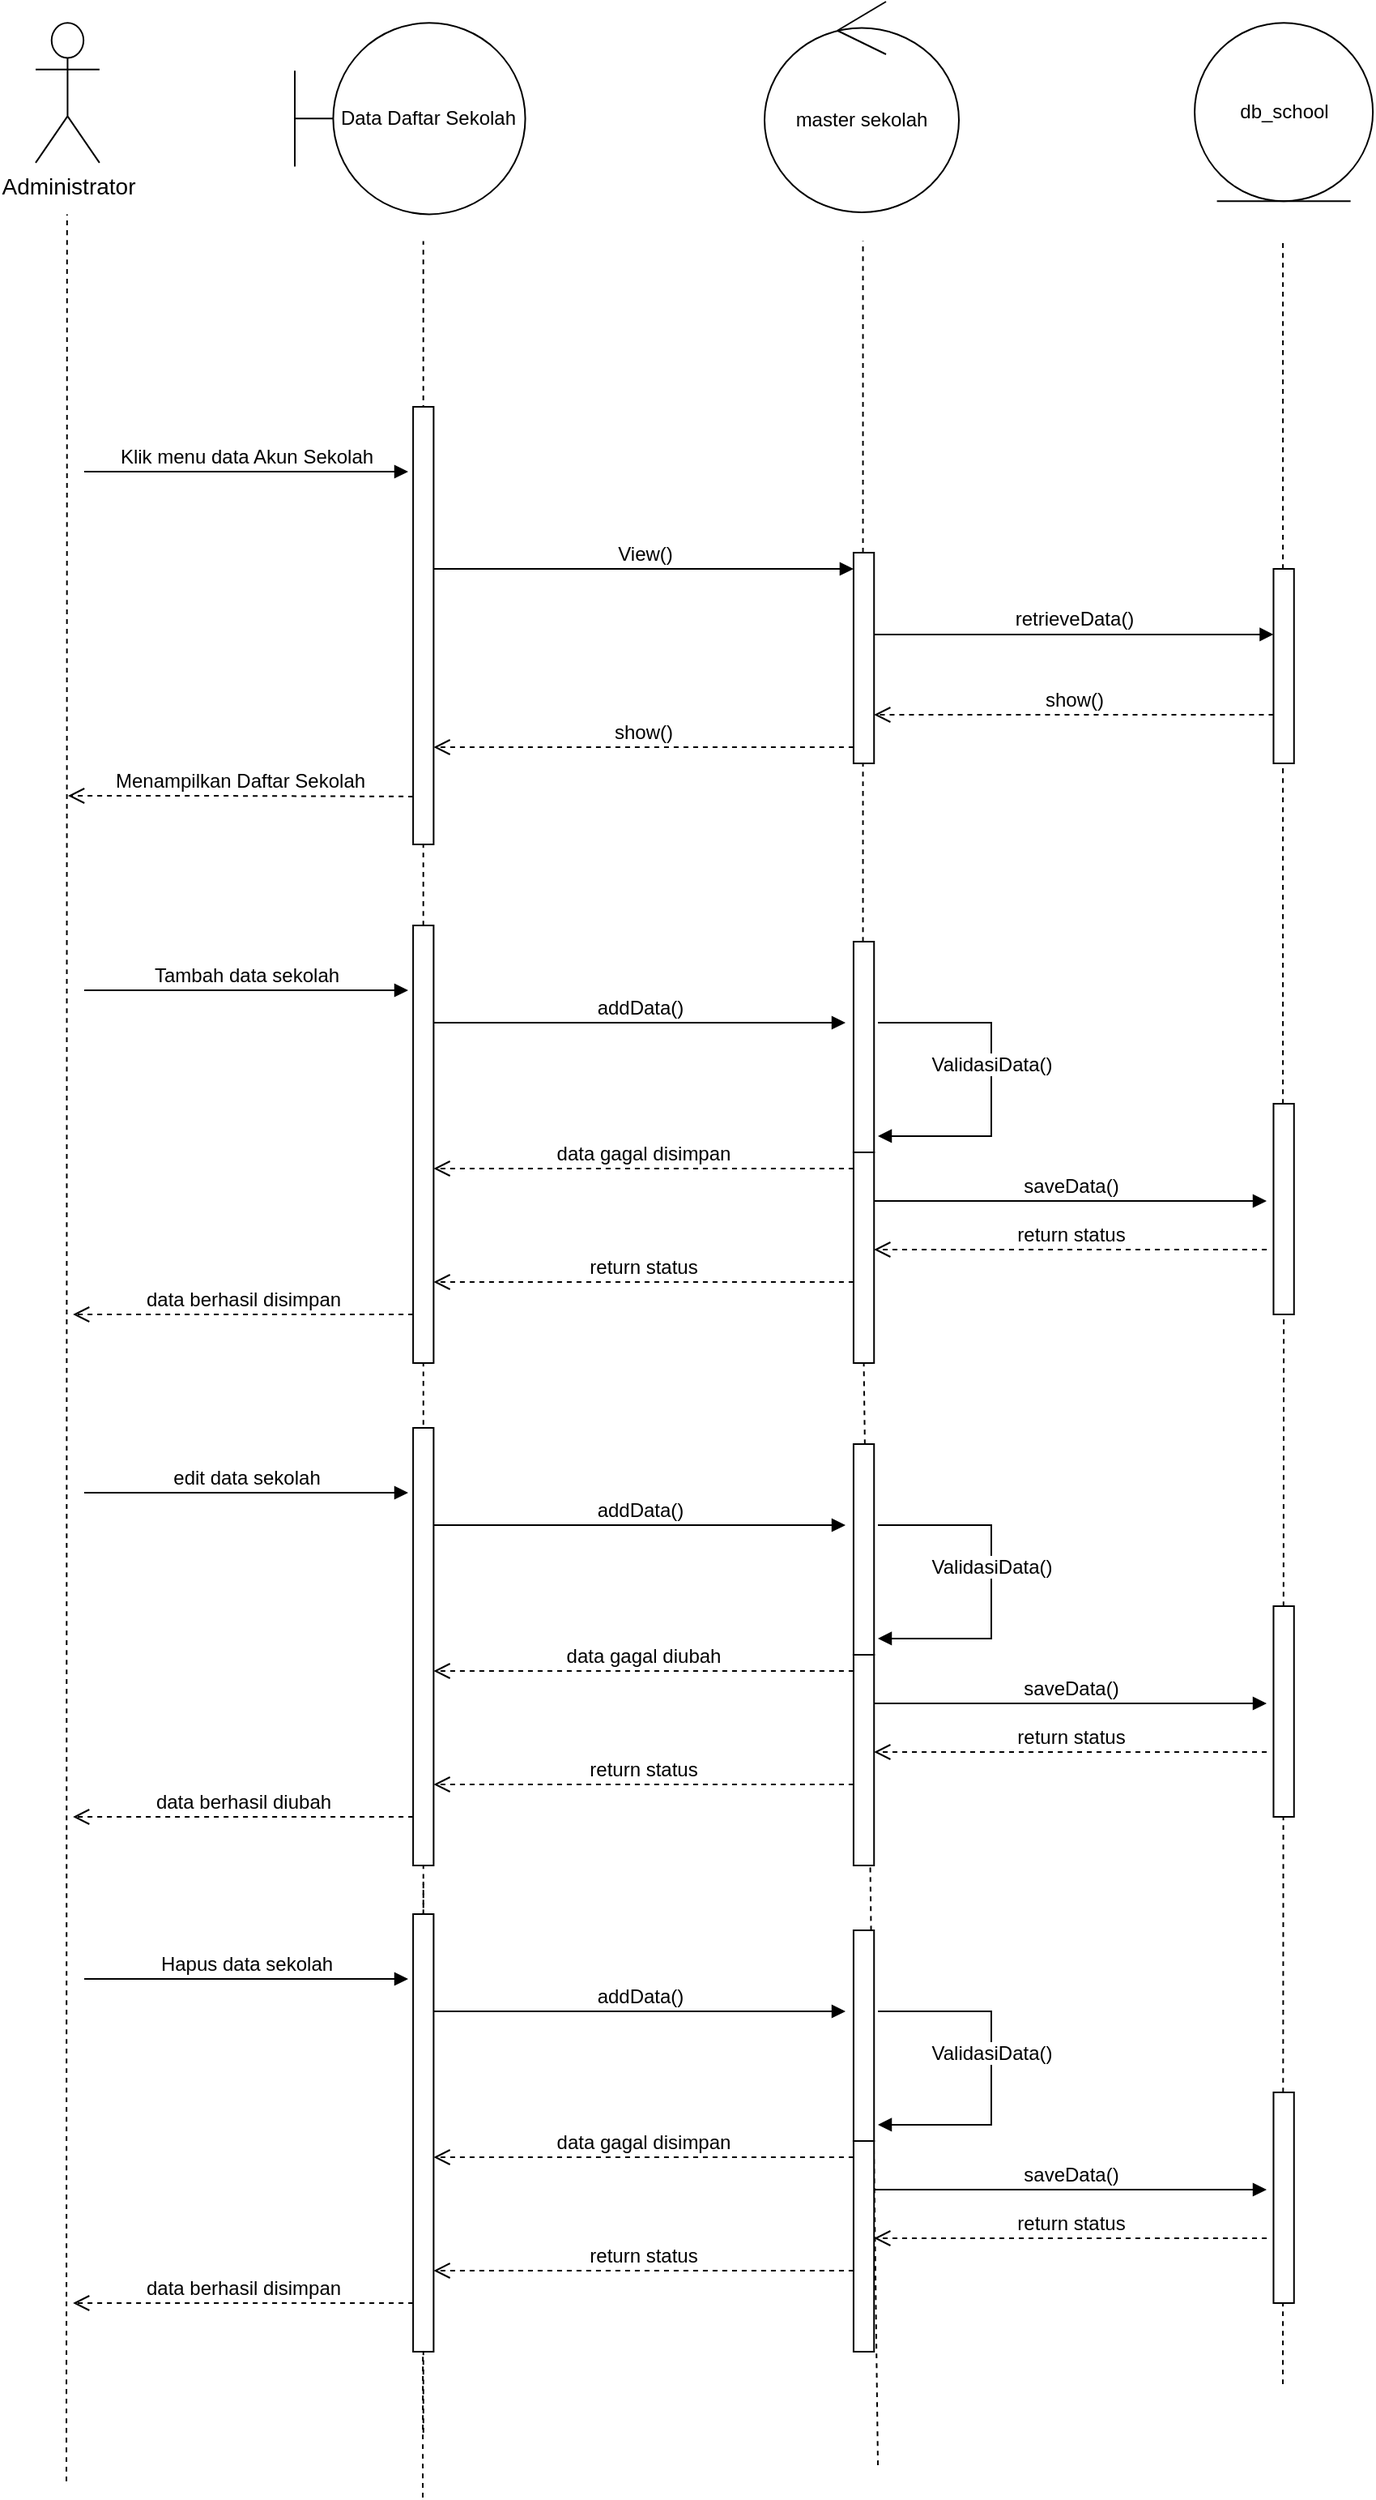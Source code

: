 <mxfile version="28.2.2">
  <diagram name="Page-1" id="i1Tg95vGhoL5kmaxeHPJ">
    <mxGraphModel dx="948" dy="561" grid="1" gridSize="10" guides="1" tooltips="1" connect="1" arrows="1" fold="1" page="1" pageScale="1" pageWidth="850" pageHeight="1100" math="0" shadow="0">
      <root>
        <mxCell id="0" />
        <mxCell id="1" parent="0" />
        <mxCell id="mdgR9pWR-4hrQujfHFMB-1" value="" style="endArrow=none;dashed=1;html=1;rounded=0;fontSize=12;startSize=8;endSize=8;curved=1;entryX=0.5;entryY=1;entryDx=0;entryDy=0;" edge="1" parent="1" source="mdgR9pWR-4hrQujfHFMB-42">
          <mxGeometry width="50" height="50" relative="1" as="geometry">
            <mxPoint x="1030" y="1620" as="sourcePoint" />
            <mxPoint x="1030.04" y="297.757" as="targetPoint" />
          </mxGeometry>
        </mxCell>
        <mxCell id="mdgR9pWR-4hrQujfHFMB-2" value="" style="endArrow=none;dashed=1;html=1;rounded=0;fontSize=12;startSize=8;endSize=8;curved=1;entryX=0.5;entryY=1;entryDx=0;entryDy=0;" edge="1" parent="1" source="mdgR9pWR-4hrQujfHFMB-30">
          <mxGeometry width="50" height="50" relative="1" as="geometry">
            <mxPoint x="780" y="1670" as="sourcePoint" />
            <mxPoint x="770.77" y="297.757" as="targetPoint" />
          </mxGeometry>
        </mxCell>
        <mxCell id="mdgR9pWR-4hrQujfHFMB-3" value="Data Daftar Sekolah" style="shape=umlBoundary;whiteSpace=wrap;html=1;" vertex="1" parent="1">
          <mxGeometry x="419.998" y="163.13" width="142.279" height="118.078" as="geometry" />
        </mxCell>
        <mxCell id="mdgR9pWR-4hrQujfHFMB-4" value="" style="endArrow=none;dashed=1;html=1;rounded=0;fontSize=12;startSize=8;endSize=8;curved=1;entryX=0.5;entryY=1;entryDx=0;entryDy=0;" edge="1" parent="1" source="mdgR9pWR-4hrQujfHFMB-24">
          <mxGeometry width="50" height="50" relative="1" as="geometry">
            <mxPoint x="499" y="1140" as="sourcePoint" />
            <mxPoint x="499.34" y="297.757" as="targetPoint" />
          </mxGeometry>
        </mxCell>
        <mxCell id="mdgR9pWR-4hrQujfHFMB-5" value="" style="html=1;points=[[0,0,0,0,5],[0,1,0,0,-5],[1,0,0,0,5],[1,1,0,0,-5]];perimeter=orthogonalPerimeter;outlineConnect=0;targetShapes=umlLifeline;portConstraint=eastwest;newEdgeStyle={&quot;curved&quot;:0,&quot;rounded&quot;:0};" vertex="1" parent="1">
          <mxGeometry x="493.05" y="400" width="12.65" height="270" as="geometry" />
        </mxCell>
        <mxCell id="mdgR9pWR-4hrQujfHFMB-6" value="db_school" style="ellipse;shape=umlEntity;whiteSpace=wrap;html=1;" vertex="1" parent="1">
          <mxGeometry x="975.54" y="163.13" width="110.03" height="110" as="geometry" />
        </mxCell>
        <mxCell id="mdgR9pWR-4hrQujfHFMB-7" value="" style="html=1;points=[[0,0,0,0,5],[0,1,0,0,-5],[1,0,0,0,5],[1,1,0,0,-5]];perimeter=orthogonalPerimeter;outlineConnect=0;targetShapes=umlLifeline;portConstraint=eastwest;newEdgeStyle={&quot;curved&quot;:0,&quot;rounded&quot;:0};" vertex="1" parent="1">
          <mxGeometry x="764.96" y="490" width="12.65" height="130" as="geometry" />
        </mxCell>
        <mxCell id="mdgR9pWR-4hrQujfHFMB-8" value="" style="html=1;points=[[0,0,0,0,5],[0,1,0,0,-5],[1,0,0,0,5],[1,1,0,0,-5]];perimeter=orthogonalPerimeter;outlineConnect=0;targetShapes=umlLifeline;portConstraint=eastwest;newEdgeStyle={&quot;curved&quot;:0,&quot;rounded&quot;:0};" vertex="1" parent="1">
          <mxGeometry x="1024.23" y="500" width="12.65" height="120" as="geometry" />
        </mxCell>
        <mxCell id="mdgR9pWR-4hrQujfHFMB-9" value="&lt;font style=&quot;font-size: 12px;&quot;&gt;View()&lt;/font&gt;" style="html=1;verticalAlign=bottom;endArrow=block;curved=0;rounded=0;" edge="1" parent="1" target="mdgR9pWR-4hrQujfHFMB-7">
          <mxGeometry width="80" relative="1" as="geometry">
            <mxPoint x="506" y="500" as="sourcePoint" />
            <mxPoint x="752.319" y="448.635" as="targetPoint" />
          </mxGeometry>
        </mxCell>
        <mxCell id="mdgR9pWR-4hrQujfHFMB-10" value="&lt;font style=&quot;font-size: 12px;&quot;&gt;retrieveData()&lt;/font&gt;" style="html=1;verticalAlign=bottom;endArrow=block;curved=0;rounded=0;" edge="1" parent="1" target="mdgR9pWR-4hrQujfHFMB-8">
          <mxGeometry width="80" relative="1" as="geometry">
            <mxPoint x="777.613" y="540.473" as="sourcePoint" />
            <mxPoint x="1017.908" y="540.473" as="targetPoint" />
          </mxGeometry>
        </mxCell>
        <mxCell id="mdgR9pWR-4hrQujfHFMB-11" value="&lt;font style=&quot;font-size: 12px;&quot;&gt;show()&lt;/font&gt;" style="html=1;verticalAlign=bottom;endArrow=open;dashed=1;endSize=8;curved=0;rounded=0;" edge="1" parent="1" source="mdgR9pWR-4hrQujfHFMB-8" target="mdgR9pWR-4hrQujfHFMB-7">
          <mxGeometry relative="1" as="geometry">
            <mxPoint x="967.319" y="645.431" as="sourcePoint" />
            <mxPoint x="866.143" y="645.431" as="targetPoint" />
            <Array as="points">
              <mxPoint x="940" y="590" />
            </Array>
          </mxGeometry>
        </mxCell>
        <mxCell id="mdgR9pWR-4hrQujfHFMB-12" value="&lt;font style=&quot;font-size: 12px;&quot;&gt;show()&lt;/font&gt;" style="html=1;verticalAlign=bottom;endArrow=open;dashed=1;endSize=8;curved=0;rounded=0;" edge="1" parent="1">
          <mxGeometry x="0.003" relative="1" as="geometry">
            <mxPoint x="764.96" y="610.001" as="sourcePoint" />
            <mxPoint x="505.7" y="610.001" as="targetPoint" />
            <Array as="points">
              <mxPoint x="638.496" y="610.001" />
            </Array>
            <mxPoint as="offset" />
          </mxGeometry>
        </mxCell>
        <mxCell id="mdgR9pWR-4hrQujfHFMB-13" value="&lt;font style=&quot;font-size: 14px;&quot;&gt;Administrator&lt;/font&gt;" style="shape=umlActor;verticalLabelPosition=bottom;verticalAlign=top;html=1;outlineConnect=0;container=0;" vertex="1" parent="1">
          <mxGeometry x="260" y="163.128" width="39.429" height="86.333" as="geometry" />
        </mxCell>
        <mxCell id="mdgR9pWR-4hrQujfHFMB-17" value="&lt;font style=&quot;font-size: 12px;&quot;&gt;Klik menu data Akun Sekolah&lt;/font&gt;" style="html=1;verticalAlign=bottom;endArrow=block;curved=0;rounded=0;" edge="1" parent="1">
          <mxGeometry width="80" relative="1" as="geometry">
            <mxPoint x="290" y="440" as="sourcePoint" />
            <mxPoint x="490" y="440" as="targetPoint" />
          </mxGeometry>
        </mxCell>
        <mxCell id="mdgR9pWR-4hrQujfHFMB-19" value="" style="endArrow=none;dashed=1;html=1;rounded=0;fontSize=12;startSize=8;endSize=8;curved=1;entryX=0.5;entryY=1;entryDx=0;entryDy=0;" edge="1" parent="1">
          <mxGeometry width="50" height="50" relative="1" as="geometry">
            <mxPoint x="279" y="1680" as="sourcePoint" />
            <mxPoint x="279.407" y="281.21" as="targetPoint" />
          </mxGeometry>
        </mxCell>
        <mxCell id="mdgR9pWR-4hrQujfHFMB-20" value="&lt;font style=&quot;font-size: 12px;&quot;&gt;Menampilkan Daftar Sekolah&lt;/font&gt;" style="html=1;verticalAlign=bottom;endArrow=open;dashed=1;endSize=8;curved=0;rounded=0;" edge="1" parent="1">
          <mxGeometry x="0.003" relative="1" as="geometry">
            <mxPoint x="493.05" y="640.449" as="sourcePoint" />
            <mxPoint x="280" y="640" as="targetPoint" />
            <Array as="points">
              <mxPoint x="366.546" y="640" />
            </Array>
            <mxPoint as="offset" />
          </mxGeometry>
        </mxCell>
        <mxCell id="mdgR9pWR-4hrQujfHFMB-21" value="master sekolah" style="ellipse;shape=umlControl;whiteSpace=wrap;html=1;" vertex="1" parent="1">
          <mxGeometry x="710" y="150" width="120" height="130" as="geometry" />
        </mxCell>
        <mxCell id="mdgR9pWR-4hrQujfHFMB-25" value="" style="endArrow=none;dashed=1;html=1;rounded=0;fontSize=12;startSize=8;endSize=8;curved=1;entryX=0.5;entryY=1;entryDx=0;entryDy=0;" edge="1" parent="1" target="mdgR9pWR-4hrQujfHFMB-24">
          <mxGeometry width="50" height="50" relative="1" as="geometry">
            <mxPoint x="499.375" y="1040.0" as="sourcePoint" />
            <mxPoint x="499.34" y="297.757" as="targetPoint" />
          </mxGeometry>
        </mxCell>
        <mxCell id="mdgR9pWR-4hrQujfHFMB-24" value="" style="html=1;points=[[0,0,0,0,5],[0,1,0,0,-5],[1,0,0,0,5],[1,1,0,0,-5]];perimeter=orthogonalPerimeter;outlineConnect=0;targetShapes=umlLifeline;portConstraint=eastwest;newEdgeStyle={&quot;curved&quot;:0,&quot;rounded&quot;:0};" vertex="1" parent="1">
          <mxGeometry x="493.05" y="720" width="12.65" height="270" as="geometry" />
        </mxCell>
        <mxCell id="mdgR9pWR-4hrQujfHFMB-27" value="" style="endArrow=none;dashed=1;html=1;rounded=0;fontSize=12;startSize=8;endSize=8;curved=1;entryX=0.5;entryY=1;entryDx=0;entryDy=0;" edge="1" parent="1">
          <mxGeometry width="50" height="50" relative="1" as="geometry">
            <mxPoint x="499" y="1690" as="sourcePoint" />
            <mxPoint x="499.375" y="1310.0" as="targetPoint" />
          </mxGeometry>
        </mxCell>
        <mxCell id="mdgR9pWR-4hrQujfHFMB-29" value="&lt;font style=&quot;font-size: 12px;&quot;&gt;Tambah data sekolah&lt;/font&gt;" style="html=1;verticalAlign=bottom;endArrow=block;curved=0;rounded=0;" edge="1" parent="1">
          <mxGeometry width="80" relative="1" as="geometry">
            <mxPoint x="290" y="760" as="sourcePoint" />
            <mxPoint x="490" y="760" as="targetPoint" />
          </mxGeometry>
        </mxCell>
        <mxCell id="mdgR9pWR-4hrQujfHFMB-31" value="" style="endArrow=none;dashed=1;html=1;rounded=0;fontSize=12;startSize=8;endSize=8;curved=1;entryX=0.5;entryY=1;entryDx=0;entryDy=0;" edge="1" parent="1" source="mdgR9pWR-4hrQujfHFMB-32" target="mdgR9pWR-4hrQujfHFMB-30">
          <mxGeometry width="50" height="50" relative="1" as="geometry">
            <mxPoint x="780" y="1670" as="sourcePoint" />
            <mxPoint x="770.77" y="297.757" as="targetPoint" />
          </mxGeometry>
        </mxCell>
        <mxCell id="mdgR9pWR-4hrQujfHFMB-30" value="" style="html=1;points=[[0,0,0,0,5],[0,1,0,0,-5],[1,0,0,0,5],[1,1,0,0,-5]];perimeter=orthogonalPerimeter;outlineConnect=0;targetShapes=umlLifeline;portConstraint=eastwest;newEdgeStyle={&quot;curved&quot;:0,&quot;rounded&quot;:0};" vertex="1" parent="1">
          <mxGeometry x="764.96" y="730" width="12.65" height="130" as="geometry" />
        </mxCell>
        <mxCell id="mdgR9pWR-4hrQujfHFMB-36" value="" style="endArrow=none;dashed=1;html=1;rounded=0;fontSize=12;startSize=8;endSize=8;curved=1;entryX=0.5;entryY=1;entryDx=0;entryDy=0;" edge="1" parent="1" target="mdgR9pWR-4hrQujfHFMB-32">
          <mxGeometry width="50" height="50" relative="1" as="geometry">
            <mxPoint x="780" y="1670" as="sourcePoint" />
            <mxPoint x="771" y="860" as="targetPoint" />
          </mxGeometry>
        </mxCell>
        <mxCell id="mdgR9pWR-4hrQujfHFMB-32" value="" style="html=1;points=[[0,0,0,0,5],[0,1,0,0,-5],[1,0,0,0,5],[1,1,0,0,-5]];perimeter=orthogonalPerimeter;outlineConnect=0;targetShapes=umlLifeline;portConstraint=eastwest;newEdgeStyle={&quot;curved&quot;:0,&quot;rounded&quot;:0};" vertex="1" parent="1">
          <mxGeometry x="764.96" y="860" width="12.65" height="130" as="geometry" />
        </mxCell>
        <mxCell id="mdgR9pWR-4hrQujfHFMB-37" value="&lt;font style=&quot;font-size: 12px;&quot;&gt;addData()&lt;/font&gt;" style="html=1;verticalAlign=bottom;endArrow=block;curved=0;rounded=0;" edge="1" parent="1">
          <mxGeometry width="80" relative="1" as="geometry">
            <mxPoint x="505.7" y="780" as="sourcePoint" />
            <mxPoint x="760" y="780" as="targetPoint" />
          </mxGeometry>
        </mxCell>
        <mxCell id="mdgR9pWR-4hrQujfHFMB-38" value="&lt;font style=&quot;font-size: 12px;&quot;&gt;ValidasiData()&lt;/font&gt;" style="html=1;verticalAlign=bottom;endArrow=block;curved=0;rounded=0;entryX=1.189;entryY=0.923;entryDx=0;entryDy=0;entryPerimeter=0;" edge="1" parent="1" target="mdgR9pWR-4hrQujfHFMB-30">
          <mxGeometry width="80" relative="1" as="geometry">
            <mxPoint x="780" y="780" as="sourcePoint" />
            <mxPoint x="1104.3" y="780" as="targetPoint" />
            <Array as="points">
              <mxPoint x="850" y="780" />
              <mxPoint x="850" y="850" />
            </Array>
          </mxGeometry>
        </mxCell>
        <mxCell id="mdgR9pWR-4hrQujfHFMB-39" value="&lt;font style=&quot;font-size: 12px;&quot;&gt;data gagal disimpan&lt;/font&gt;" style="html=1;verticalAlign=bottom;endArrow=open;dashed=1;endSize=8;curved=0;rounded=0;" edge="1" parent="1">
          <mxGeometry x="0.003" relative="1" as="geometry">
            <mxPoint x="764.96" y="870" as="sourcePoint" />
            <mxPoint x="505.7" y="870" as="targetPoint" />
            <Array as="points">
              <mxPoint x="638.496" y="870" />
            </Array>
            <mxPoint as="offset" />
          </mxGeometry>
        </mxCell>
        <mxCell id="mdgR9pWR-4hrQujfHFMB-40" value="&lt;font style=&quot;font-size: 12px;&quot;&gt;data berhasil disimpan&lt;/font&gt;" style="html=1;verticalAlign=bottom;endArrow=open;dashed=1;endSize=8;curved=0;rounded=0;" edge="1" parent="1">
          <mxGeometry x="0.003" relative="1" as="geometry">
            <mxPoint x="493.05" y="960" as="sourcePoint" />
            <mxPoint x="283.05" y="960" as="targetPoint" />
            <Array as="points">
              <mxPoint x="415.846" y="960" />
            </Array>
            <mxPoint as="offset" />
          </mxGeometry>
        </mxCell>
        <mxCell id="mdgR9pWR-4hrQujfHFMB-41" value="&lt;font style=&quot;font-size: 12px;&quot;&gt;return status&lt;/font&gt;" style="html=1;verticalAlign=bottom;endArrow=open;dashed=1;endSize=8;curved=0;rounded=0;" edge="1" parent="1">
          <mxGeometry x="0.003" relative="1" as="geometry">
            <mxPoint x="764.96" y="940" as="sourcePoint" />
            <mxPoint x="505.7" y="940" as="targetPoint" />
            <Array as="points">
              <mxPoint x="638.496" y="940" />
            </Array>
            <mxPoint as="offset" />
          </mxGeometry>
        </mxCell>
        <mxCell id="mdgR9pWR-4hrQujfHFMB-43" value="" style="endArrow=none;dashed=1;html=1;rounded=0;fontSize=12;startSize=8;endSize=8;curved=1;entryX=0.5;entryY=1;entryDx=0;entryDy=0;" edge="1" parent="1" target="mdgR9pWR-4hrQujfHFMB-42">
          <mxGeometry width="50" height="50" relative="1" as="geometry">
            <mxPoint x="1030" y="1620" as="sourcePoint" />
            <mxPoint x="1030.04" y="297.757" as="targetPoint" />
          </mxGeometry>
        </mxCell>
        <mxCell id="mdgR9pWR-4hrQujfHFMB-42" value="" style="html=1;points=[[0,0,0,0,5],[0,1,0,0,-5],[1,0,0,0,5],[1,1,0,0,-5]];perimeter=orthogonalPerimeter;outlineConnect=0;targetShapes=umlLifeline;portConstraint=eastwest;newEdgeStyle={&quot;curved&quot;:0,&quot;rounded&quot;:0};" vertex="1" parent="1">
          <mxGeometry x="1024.23" y="830" width="12.65" height="130" as="geometry" />
        </mxCell>
        <mxCell id="mdgR9pWR-4hrQujfHFMB-44" value="&lt;font style=&quot;font-size: 12px;&quot;&gt;saveData()&lt;/font&gt;" style="html=1;verticalAlign=bottom;endArrow=block;curved=0;rounded=0;" edge="1" parent="1">
          <mxGeometry width="80" relative="1" as="geometry">
            <mxPoint x="777.61" y="890" as="sourcePoint" />
            <mxPoint x="1020" y="890" as="targetPoint" />
          </mxGeometry>
        </mxCell>
        <mxCell id="mdgR9pWR-4hrQujfHFMB-45" value="&lt;font style=&quot;font-size: 12px;&quot;&gt;return status&lt;/font&gt;" style="html=1;verticalAlign=bottom;endArrow=open;dashed=1;endSize=8;curved=0;rounded=0;" edge="1" parent="1">
          <mxGeometry x="0.003" relative="1" as="geometry">
            <mxPoint x="1020" y="920" as="sourcePoint" />
            <mxPoint x="777.61" y="920" as="targetPoint" />
            <Array as="points">
              <mxPoint x="910.406" y="920" />
            </Array>
            <mxPoint as="offset" />
          </mxGeometry>
        </mxCell>
        <mxCell id="mdgR9pWR-4hrQujfHFMB-46" value="" style="endArrow=none;dashed=1;html=1;rounded=0;fontSize=12;startSize=8;endSize=8;curved=1;entryX=0.5;entryY=1;entryDx=0;entryDy=0;" edge="1" parent="1" target="mdgR9pWR-4hrQujfHFMB-47">
          <mxGeometry width="50" height="50" relative="1" as="geometry">
            <mxPoint x="499.375" y="1350.0" as="sourcePoint" />
            <mxPoint x="499.34" y="607.757" as="targetPoint" />
          </mxGeometry>
        </mxCell>
        <mxCell id="mdgR9pWR-4hrQujfHFMB-47" value="" style="html=1;points=[[0,0,0,0,5],[0,1,0,0,-5],[1,0,0,0,5],[1,1,0,0,-5]];perimeter=orthogonalPerimeter;outlineConnect=0;targetShapes=umlLifeline;portConstraint=eastwest;newEdgeStyle={&quot;curved&quot;:0,&quot;rounded&quot;:0};" vertex="1" parent="1">
          <mxGeometry x="493.05" y="1030" width="12.65" height="270" as="geometry" />
        </mxCell>
        <mxCell id="mdgR9pWR-4hrQujfHFMB-48" value="&lt;font style=&quot;font-size: 12px;&quot;&gt;edit data sekolah&lt;/font&gt;" style="html=1;verticalAlign=bottom;endArrow=block;curved=0;rounded=0;" edge="1" parent="1">
          <mxGeometry width="80" relative="1" as="geometry">
            <mxPoint x="290.0" y="1070" as="sourcePoint" />
            <mxPoint x="490.0" y="1070" as="targetPoint" />
          </mxGeometry>
        </mxCell>
        <mxCell id="mdgR9pWR-4hrQujfHFMB-49" value="" style="endArrow=none;dashed=1;html=1;rounded=0;fontSize=12;startSize=8;endSize=8;curved=1;entryX=0.5;entryY=1;entryDx=0;entryDy=0;" edge="1" parent="1" source="mdgR9pWR-4hrQujfHFMB-51" target="mdgR9pWR-4hrQujfHFMB-50">
          <mxGeometry width="50" height="50" relative="1" as="geometry">
            <mxPoint x="780" y="1980" as="sourcePoint" />
            <mxPoint x="770.77" y="607.757" as="targetPoint" />
          </mxGeometry>
        </mxCell>
        <mxCell id="mdgR9pWR-4hrQujfHFMB-50" value="" style="html=1;points=[[0,0,0,0,5],[0,1,0,0,-5],[1,0,0,0,5],[1,1,0,0,-5]];perimeter=orthogonalPerimeter;outlineConnect=0;targetShapes=umlLifeline;portConstraint=eastwest;newEdgeStyle={&quot;curved&quot;:0,&quot;rounded&quot;:0};" vertex="1" parent="1">
          <mxGeometry x="764.96" y="1040" width="12.65" height="130" as="geometry" />
        </mxCell>
        <mxCell id="mdgR9pWR-4hrQujfHFMB-51" value="" style="html=1;points=[[0,0,0,0,5],[0,1,0,0,-5],[1,0,0,0,5],[1,1,0,0,-5]];perimeter=orthogonalPerimeter;outlineConnect=0;targetShapes=umlLifeline;portConstraint=eastwest;newEdgeStyle={&quot;curved&quot;:0,&quot;rounded&quot;:0};" vertex="1" parent="1">
          <mxGeometry x="764.96" y="1170" width="12.65" height="130" as="geometry" />
        </mxCell>
        <mxCell id="mdgR9pWR-4hrQujfHFMB-52" value="&lt;font style=&quot;font-size: 12px;&quot;&gt;addData()&lt;/font&gt;" style="html=1;verticalAlign=bottom;endArrow=block;curved=0;rounded=0;" edge="1" parent="1">
          <mxGeometry width="80" relative="1" as="geometry">
            <mxPoint x="505.7" y="1090" as="sourcePoint" />
            <mxPoint x="760" y="1090" as="targetPoint" />
          </mxGeometry>
        </mxCell>
        <mxCell id="mdgR9pWR-4hrQujfHFMB-53" value="&lt;font style=&quot;font-size: 12px;&quot;&gt;ValidasiData()&lt;/font&gt;" style="html=1;verticalAlign=bottom;endArrow=block;curved=0;rounded=0;entryX=1.189;entryY=0.923;entryDx=0;entryDy=0;entryPerimeter=0;" edge="1" parent="1" target="mdgR9pWR-4hrQujfHFMB-50">
          <mxGeometry width="80" relative="1" as="geometry">
            <mxPoint x="780" y="1090" as="sourcePoint" />
            <mxPoint x="1104.3" y="1090" as="targetPoint" />
            <Array as="points">
              <mxPoint x="850" y="1090" />
              <mxPoint x="850" y="1160" />
            </Array>
          </mxGeometry>
        </mxCell>
        <mxCell id="mdgR9pWR-4hrQujfHFMB-54" value="&lt;font style=&quot;font-size: 12px;&quot;&gt;data gagal diubah&lt;/font&gt;" style="html=1;verticalAlign=bottom;endArrow=open;dashed=1;endSize=8;curved=0;rounded=0;" edge="1" parent="1">
          <mxGeometry x="0.003" relative="1" as="geometry">
            <mxPoint x="764.96" y="1180" as="sourcePoint" />
            <mxPoint x="505.7" y="1180" as="targetPoint" />
            <Array as="points">
              <mxPoint x="638.496" y="1180" />
            </Array>
            <mxPoint as="offset" />
          </mxGeometry>
        </mxCell>
        <mxCell id="mdgR9pWR-4hrQujfHFMB-55" value="&lt;font style=&quot;font-size: 12px;&quot;&gt;data berhasil diubah&lt;/font&gt;" style="html=1;verticalAlign=bottom;endArrow=open;dashed=1;endSize=8;curved=0;rounded=0;" edge="1" parent="1">
          <mxGeometry x="0.003" relative="1" as="geometry">
            <mxPoint x="493.05" y="1270" as="sourcePoint" />
            <mxPoint x="283.05" y="1270" as="targetPoint" />
            <Array as="points">
              <mxPoint x="415.846" y="1270" />
            </Array>
            <mxPoint as="offset" />
          </mxGeometry>
        </mxCell>
        <mxCell id="mdgR9pWR-4hrQujfHFMB-56" value="&lt;font style=&quot;font-size: 12px;&quot;&gt;return status&lt;/font&gt;" style="html=1;verticalAlign=bottom;endArrow=open;dashed=1;endSize=8;curved=0;rounded=0;" edge="1" parent="1">
          <mxGeometry x="0.003" relative="1" as="geometry">
            <mxPoint x="764.96" y="1250" as="sourcePoint" />
            <mxPoint x="505.7" y="1250" as="targetPoint" />
            <Array as="points">
              <mxPoint x="638.496" y="1250" />
            </Array>
            <mxPoint as="offset" />
          </mxGeometry>
        </mxCell>
        <mxCell id="mdgR9pWR-4hrQujfHFMB-57" value="" style="html=1;points=[[0,0,0,0,5],[0,1,0,0,-5],[1,0,0,0,5],[1,1,0,0,-5]];perimeter=orthogonalPerimeter;outlineConnect=0;targetShapes=umlLifeline;portConstraint=eastwest;newEdgeStyle={&quot;curved&quot;:0,&quot;rounded&quot;:0};" vertex="1" parent="1">
          <mxGeometry x="1024.23" y="1140" width="12.65" height="130" as="geometry" />
        </mxCell>
        <mxCell id="mdgR9pWR-4hrQujfHFMB-58" value="&lt;font style=&quot;font-size: 12px;&quot;&gt;saveData()&lt;/font&gt;" style="html=1;verticalAlign=bottom;endArrow=block;curved=0;rounded=0;" edge="1" parent="1">
          <mxGeometry width="80" relative="1" as="geometry">
            <mxPoint x="777.61" y="1200" as="sourcePoint" />
            <mxPoint x="1020" y="1200" as="targetPoint" />
          </mxGeometry>
        </mxCell>
        <mxCell id="mdgR9pWR-4hrQujfHFMB-59" value="&lt;font style=&quot;font-size: 12px;&quot;&gt;return status&lt;/font&gt;" style="html=1;verticalAlign=bottom;endArrow=open;dashed=1;endSize=8;curved=0;rounded=0;" edge="1" parent="1">
          <mxGeometry x="0.003" relative="1" as="geometry">
            <mxPoint x="1020" y="1230" as="sourcePoint" />
            <mxPoint x="777.61" y="1230" as="targetPoint" />
            <Array as="points">
              <mxPoint x="910.406" y="1230" />
            </Array>
            <mxPoint as="offset" />
          </mxGeometry>
        </mxCell>
        <mxCell id="mdgR9pWR-4hrQujfHFMB-61" value="" style="endArrow=none;dashed=1;html=1;rounded=0;fontSize=12;startSize=8;endSize=8;curved=1;entryX=0.5;entryY=1;entryDx=0;entryDy=0;" edge="1" parent="1" target="mdgR9pWR-4hrQujfHFMB-62">
          <mxGeometry width="50" height="50" relative="1" as="geometry">
            <mxPoint x="499.375" y="1650.0" as="sourcePoint" />
            <mxPoint x="499.34" y="907.757" as="targetPoint" />
          </mxGeometry>
        </mxCell>
        <mxCell id="mdgR9pWR-4hrQujfHFMB-62" value="" style="html=1;points=[[0,0,0,0,5],[0,1,0,0,-5],[1,0,0,0,5],[1,1,0,0,-5]];perimeter=orthogonalPerimeter;outlineConnect=0;targetShapes=umlLifeline;portConstraint=eastwest;newEdgeStyle={&quot;curved&quot;:0,&quot;rounded&quot;:0};" vertex="1" parent="1">
          <mxGeometry x="493.05" y="1330" width="12.65" height="270" as="geometry" />
        </mxCell>
        <mxCell id="mdgR9pWR-4hrQujfHFMB-63" value="&lt;font style=&quot;font-size: 12px;&quot;&gt;Hapus data sekolah&lt;/font&gt;" style="html=1;verticalAlign=bottom;endArrow=block;curved=0;rounded=0;" edge="1" parent="1">
          <mxGeometry width="80" relative="1" as="geometry">
            <mxPoint x="290" y="1370" as="sourcePoint" />
            <mxPoint x="490" y="1370" as="targetPoint" />
          </mxGeometry>
        </mxCell>
        <mxCell id="mdgR9pWR-4hrQujfHFMB-64" value="" style="endArrow=none;dashed=1;html=1;rounded=0;fontSize=12;startSize=8;endSize=8;curved=1;entryX=0.5;entryY=1;entryDx=0;entryDy=0;" edge="1" parent="1" source="mdgR9pWR-4hrQujfHFMB-66" target="mdgR9pWR-4hrQujfHFMB-65">
          <mxGeometry width="50" height="50" relative="1" as="geometry">
            <mxPoint x="780" y="2280" as="sourcePoint" />
            <mxPoint x="770.77" y="907.757" as="targetPoint" />
          </mxGeometry>
        </mxCell>
        <mxCell id="mdgR9pWR-4hrQujfHFMB-65" value="" style="html=1;points=[[0,0,0,0,5],[0,1,0,0,-5],[1,0,0,0,5],[1,1,0,0,-5]];perimeter=orthogonalPerimeter;outlineConnect=0;targetShapes=umlLifeline;portConstraint=eastwest;newEdgeStyle={&quot;curved&quot;:0,&quot;rounded&quot;:0};" vertex="1" parent="1">
          <mxGeometry x="764.96" y="1340" width="12.65" height="130" as="geometry" />
        </mxCell>
        <mxCell id="mdgR9pWR-4hrQujfHFMB-66" value="" style="html=1;points=[[0,0,0,0,5],[0,1,0,0,-5],[1,0,0,0,5],[1,1,0,0,-5]];perimeter=orthogonalPerimeter;outlineConnect=0;targetShapes=umlLifeline;portConstraint=eastwest;newEdgeStyle={&quot;curved&quot;:0,&quot;rounded&quot;:0};" vertex="1" parent="1">
          <mxGeometry x="764.96" y="1470" width="12.65" height="130" as="geometry" />
        </mxCell>
        <mxCell id="mdgR9pWR-4hrQujfHFMB-67" value="&lt;font style=&quot;font-size: 12px;&quot;&gt;addData()&lt;/font&gt;" style="html=1;verticalAlign=bottom;endArrow=block;curved=0;rounded=0;" edge="1" parent="1">
          <mxGeometry width="80" relative="1" as="geometry">
            <mxPoint x="505.7" y="1390" as="sourcePoint" />
            <mxPoint x="760" y="1390" as="targetPoint" />
          </mxGeometry>
        </mxCell>
        <mxCell id="mdgR9pWR-4hrQujfHFMB-68" value="&lt;font style=&quot;font-size: 12px;&quot;&gt;ValidasiData()&lt;/font&gt;" style="html=1;verticalAlign=bottom;endArrow=block;curved=0;rounded=0;entryX=1.189;entryY=0.923;entryDx=0;entryDy=0;entryPerimeter=0;" edge="1" parent="1" target="mdgR9pWR-4hrQujfHFMB-65">
          <mxGeometry width="80" relative="1" as="geometry">
            <mxPoint x="780" y="1390" as="sourcePoint" />
            <mxPoint x="1104.3" y="1390" as="targetPoint" />
            <Array as="points">
              <mxPoint x="850" y="1390" />
              <mxPoint x="850" y="1460" />
            </Array>
          </mxGeometry>
        </mxCell>
        <mxCell id="mdgR9pWR-4hrQujfHFMB-69" value="&lt;font style=&quot;font-size: 12px;&quot;&gt;data gagal disimpan&lt;/font&gt;" style="html=1;verticalAlign=bottom;endArrow=open;dashed=1;endSize=8;curved=0;rounded=0;" edge="1" parent="1">
          <mxGeometry x="0.003" relative="1" as="geometry">
            <mxPoint x="764.96" y="1480" as="sourcePoint" />
            <mxPoint x="505.7" y="1480" as="targetPoint" />
            <Array as="points">
              <mxPoint x="638.496" y="1480" />
            </Array>
            <mxPoint as="offset" />
          </mxGeometry>
        </mxCell>
        <mxCell id="mdgR9pWR-4hrQujfHFMB-70" value="&lt;font style=&quot;font-size: 12px;&quot;&gt;data berhasil disimpan&lt;/font&gt;" style="html=1;verticalAlign=bottom;endArrow=open;dashed=1;endSize=8;curved=0;rounded=0;" edge="1" parent="1">
          <mxGeometry x="0.003" relative="1" as="geometry">
            <mxPoint x="493.05" y="1570" as="sourcePoint" />
            <mxPoint x="283.05" y="1570" as="targetPoint" />
            <Array as="points">
              <mxPoint x="415.846" y="1570" />
            </Array>
            <mxPoint as="offset" />
          </mxGeometry>
        </mxCell>
        <mxCell id="mdgR9pWR-4hrQujfHFMB-71" value="&lt;font style=&quot;font-size: 12px;&quot;&gt;return status&lt;/font&gt;" style="html=1;verticalAlign=bottom;endArrow=open;dashed=1;endSize=8;curved=0;rounded=0;" edge="1" parent="1">
          <mxGeometry x="0.003" relative="1" as="geometry">
            <mxPoint x="764.96" y="1550" as="sourcePoint" />
            <mxPoint x="505.7" y="1550" as="targetPoint" />
            <Array as="points">
              <mxPoint x="638.496" y="1550" />
            </Array>
            <mxPoint as="offset" />
          </mxGeometry>
        </mxCell>
        <mxCell id="mdgR9pWR-4hrQujfHFMB-72" value="" style="html=1;points=[[0,0,0,0,5],[0,1,0,0,-5],[1,0,0,0,5],[1,1,0,0,-5]];perimeter=orthogonalPerimeter;outlineConnect=0;targetShapes=umlLifeline;portConstraint=eastwest;newEdgeStyle={&quot;curved&quot;:0,&quot;rounded&quot;:0};" vertex="1" parent="1">
          <mxGeometry x="1024.23" y="1440" width="12.65" height="130" as="geometry" />
        </mxCell>
        <mxCell id="mdgR9pWR-4hrQujfHFMB-73" value="&lt;font style=&quot;font-size: 12px;&quot;&gt;saveData()&lt;/font&gt;" style="html=1;verticalAlign=bottom;endArrow=block;curved=0;rounded=0;" edge="1" parent="1">
          <mxGeometry width="80" relative="1" as="geometry">
            <mxPoint x="777.61" y="1500" as="sourcePoint" />
            <mxPoint x="1020" y="1500" as="targetPoint" />
          </mxGeometry>
        </mxCell>
        <mxCell id="mdgR9pWR-4hrQujfHFMB-74" value="&lt;font style=&quot;font-size: 12px;&quot;&gt;return status&lt;/font&gt;" style="html=1;verticalAlign=bottom;endArrow=open;dashed=1;endSize=8;curved=0;rounded=0;" edge="1" parent="1">
          <mxGeometry x="0.003" relative="1" as="geometry">
            <mxPoint x="1020" y="1530" as="sourcePoint" />
            <mxPoint x="777.61" y="1530" as="targetPoint" />
            <Array as="points">
              <mxPoint x="910.406" y="1530" />
            </Array>
            <mxPoint as="offset" />
          </mxGeometry>
        </mxCell>
      </root>
    </mxGraphModel>
  </diagram>
</mxfile>
